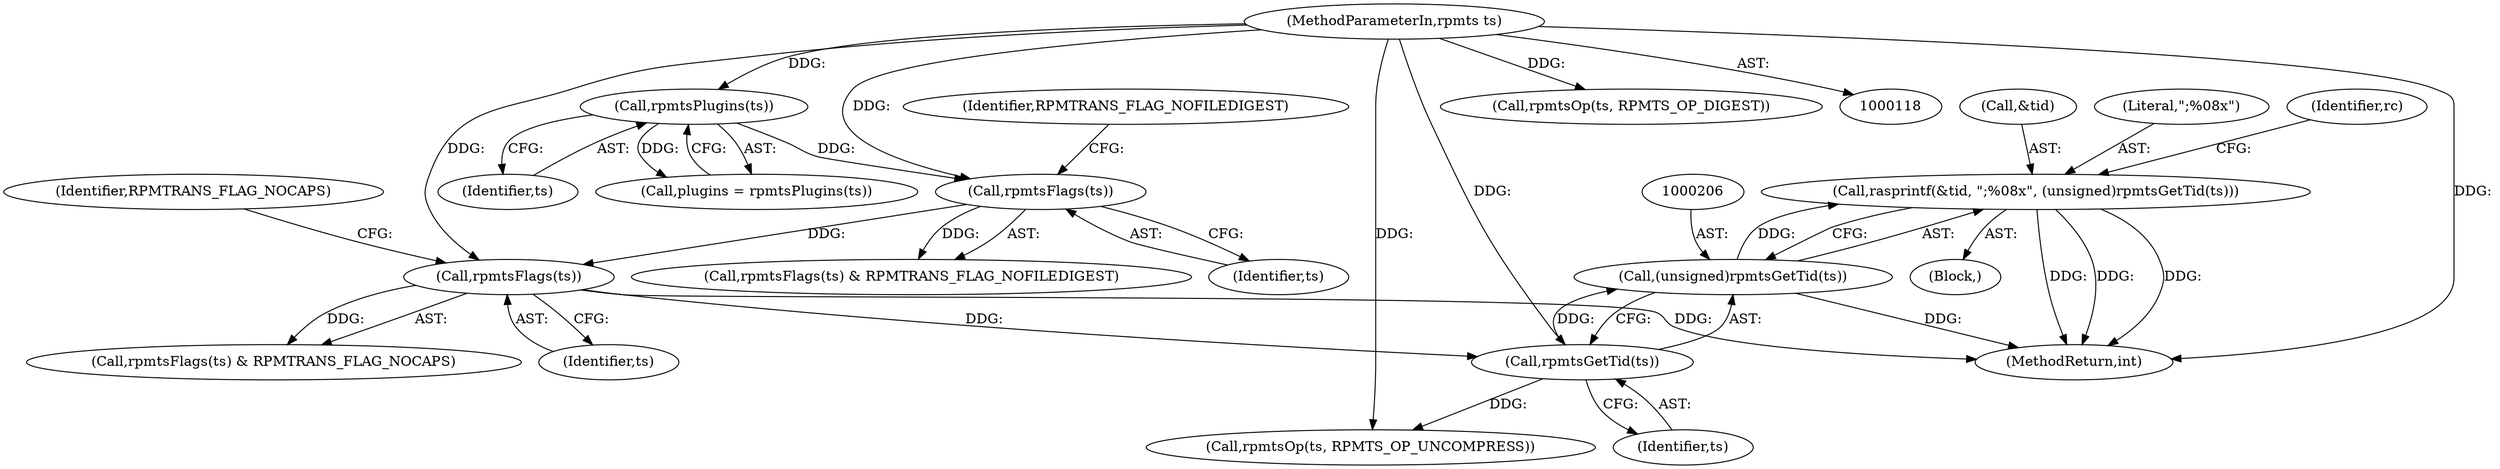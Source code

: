 digraph "0_rpm_404ef011c300207cdb1e531670384564aae04bdc_1@API" {
"1000201" [label="(Call,rasprintf(&tid, \";%08x\", (unsigned)rpmtsGetTid(ts)))"];
"1000205" [label="(Call,(unsigned)rpmtsGetTid(ts))"];
"1000207" [label="(Call,rpmtsGetTid(ts))"];
"1000171" [label="(Call,rpmtsFlags(ts))"];
"1000161" [label="(Call,rpmtsFlags(ts))"];
"1000145" [label="(Call,rpmtsPlugins(ts))"];
"1000119" [label="(MethodParameterIn,rpmts ts)"];
"1000205" [label="(Call,(unsigned)rpmtsGetTid(ts))"];
"1000201" [label="(Call,rasprintf(&tid, \";%08x\", (unsigned)rpmtsGetTid(ts)))"];
"1000592" [label="(Call,rpmtsOp(ts, RPMTS_OP_UNCOMPRESS))"];
"1000208" [label="(Identifier,ts)"];
"1000119" [label="(MethodParameterIn,rpmts ts)"];
"1000163" [label="(Identifier,RPMTRANS_FLAG_NOFILEDIGEST)"];
"1000618" [label="(MethodReturn,int)"];
"1000599" [label="(Call,rpmtsOp(ts, RPMTS_OP_DIGEST))"];
"1000171" [label="(Call,rpmtsFlags(ts))"];
"1000170" [label="(Call,rpmtsFlags(ts) & RPMTRANS_FLAG_NOCAPS)"];
"1000202" [label="(Call,&tid)"];
"1000162" [label="(Identifier,ts)"];
"1000145" [label="(Call,rpmtsPlugins(ts))"];
"1000161" [label="(Call,rpmtsFlags(ts))"];
"1000204" [label="(Literal,\";%08x\")"];
"1000143" [label="(Call,plugins = rpmtsPlugins(ts))"];
"1000160" [label="(Call,rpmtsFlags(ts) & RPMTRANS_FLAG_NOFILEDIGEST)"];
"1000173" [label="(Identifier,RPMTRANS_FLAG_NOCAPS)"];
"1000207" [label="(Call,rpmtsGetTid(ts))"];
"1000146" [label="(Identifier,ts)"];
"1000210" [label="(Identifier,rc)"];
"1000124" [label="(Block,)"];
"1000172" [label="(Identifier,ts)"];
"1000201" -> "1000124"  [label="AST: "];
"1000201" -> "1000205"  [label="CFG: "];
"1000202" -> "1000201"  [label="AST: "];
"1000204" -> "1000201"  [label="AST: "];
"1000205" -> "1000201"  [label="AST: "];
"1000210" -> "1000201"  [label="CFG: "];
"1000201" -> "1000618"  [label="DDG: "];
"1000201" -> "1000618"  [label="DDG: "];
"1000201" -> "1000618"  [label="DDG: "];
"1000205" -> "1000201"  [label="DDG: "];
"1000205" -> "1000207"  [label="CFG: "];
"1000206" -> "1000205"  [label="AST: "];
"1000207" -> "1000205"  [label="AST: "];
"1000205" -> "1000618"  [label="DDG: "];
"1000207" -> "1000205"  [label="DDG: "];
"1000207" -> "1000208"  [label="CFG: "];
"1000208" -> "1000207"  [label="AST: "];
"1000171" -> "1000207"  [label="DDG: "];
"1000119" -> "1000207"  [label="DDG: "];
"1000207" -> "1000592"  [label="DDG: "];
"1000171" -> "1000170"  [label="AST: "];
"1000171" -> "1000172"  [label="CFG: "];
"1000172" -> "1000171"  [label="AST: "];
"1000173" -> "1000171"  [label="CFG: "];
"1000171" -> "1000618"  [label="DDG: "];
"1000171" -> "1000170"  [label="DDG: "];
"1000161" -> "1000171"  [label="DDG: "];
"1000119" -> "1000171"  [label="DDG: "];
"1000161" -> "1000160"  [label="AST: "];
"1000161" -> "1000162"  [label="CFG: "];
"1000162" -> "1000161"  [label="AST: "];
"1000163" -> "1000161"  [label="CFG: "];
"1000161" -> "1000160"  [label="DDG: "];
"1000145" -> "1000161"  [label="DDG: "];
"1000119" -> "1000161"  [label="DDG: "];
"1000145" -> "1000143"  [label="AST: "];
"1000145" -> "1000146"  [label="CFG: "];
"1000146" -> "1000145"  [label="AST: "];
"1000143" -> "1000145"  [label="CFG: "];
"1000145" -> "1000143"  [label="DDG: "];
"1000119" -> "1000145"  [label="DDG: "];
"1000119" -> "1000118"  [label="AST: "];
"1000119" -> "1000618"  [label="DDG: "];
"1000119" -> "1000592"  [label="DDG: "];
"1000119" -> "1000599"  [label="DDG: "];
}

